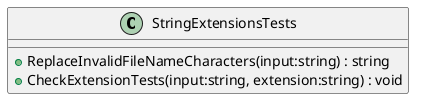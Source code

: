 @startuml
class StringExtensionsTests {
    + ReplaceInvalidFileNameCharacters(input:string) : string
    + CheckExtensionTests(input:string, extension:string) : void
}
@enduml

